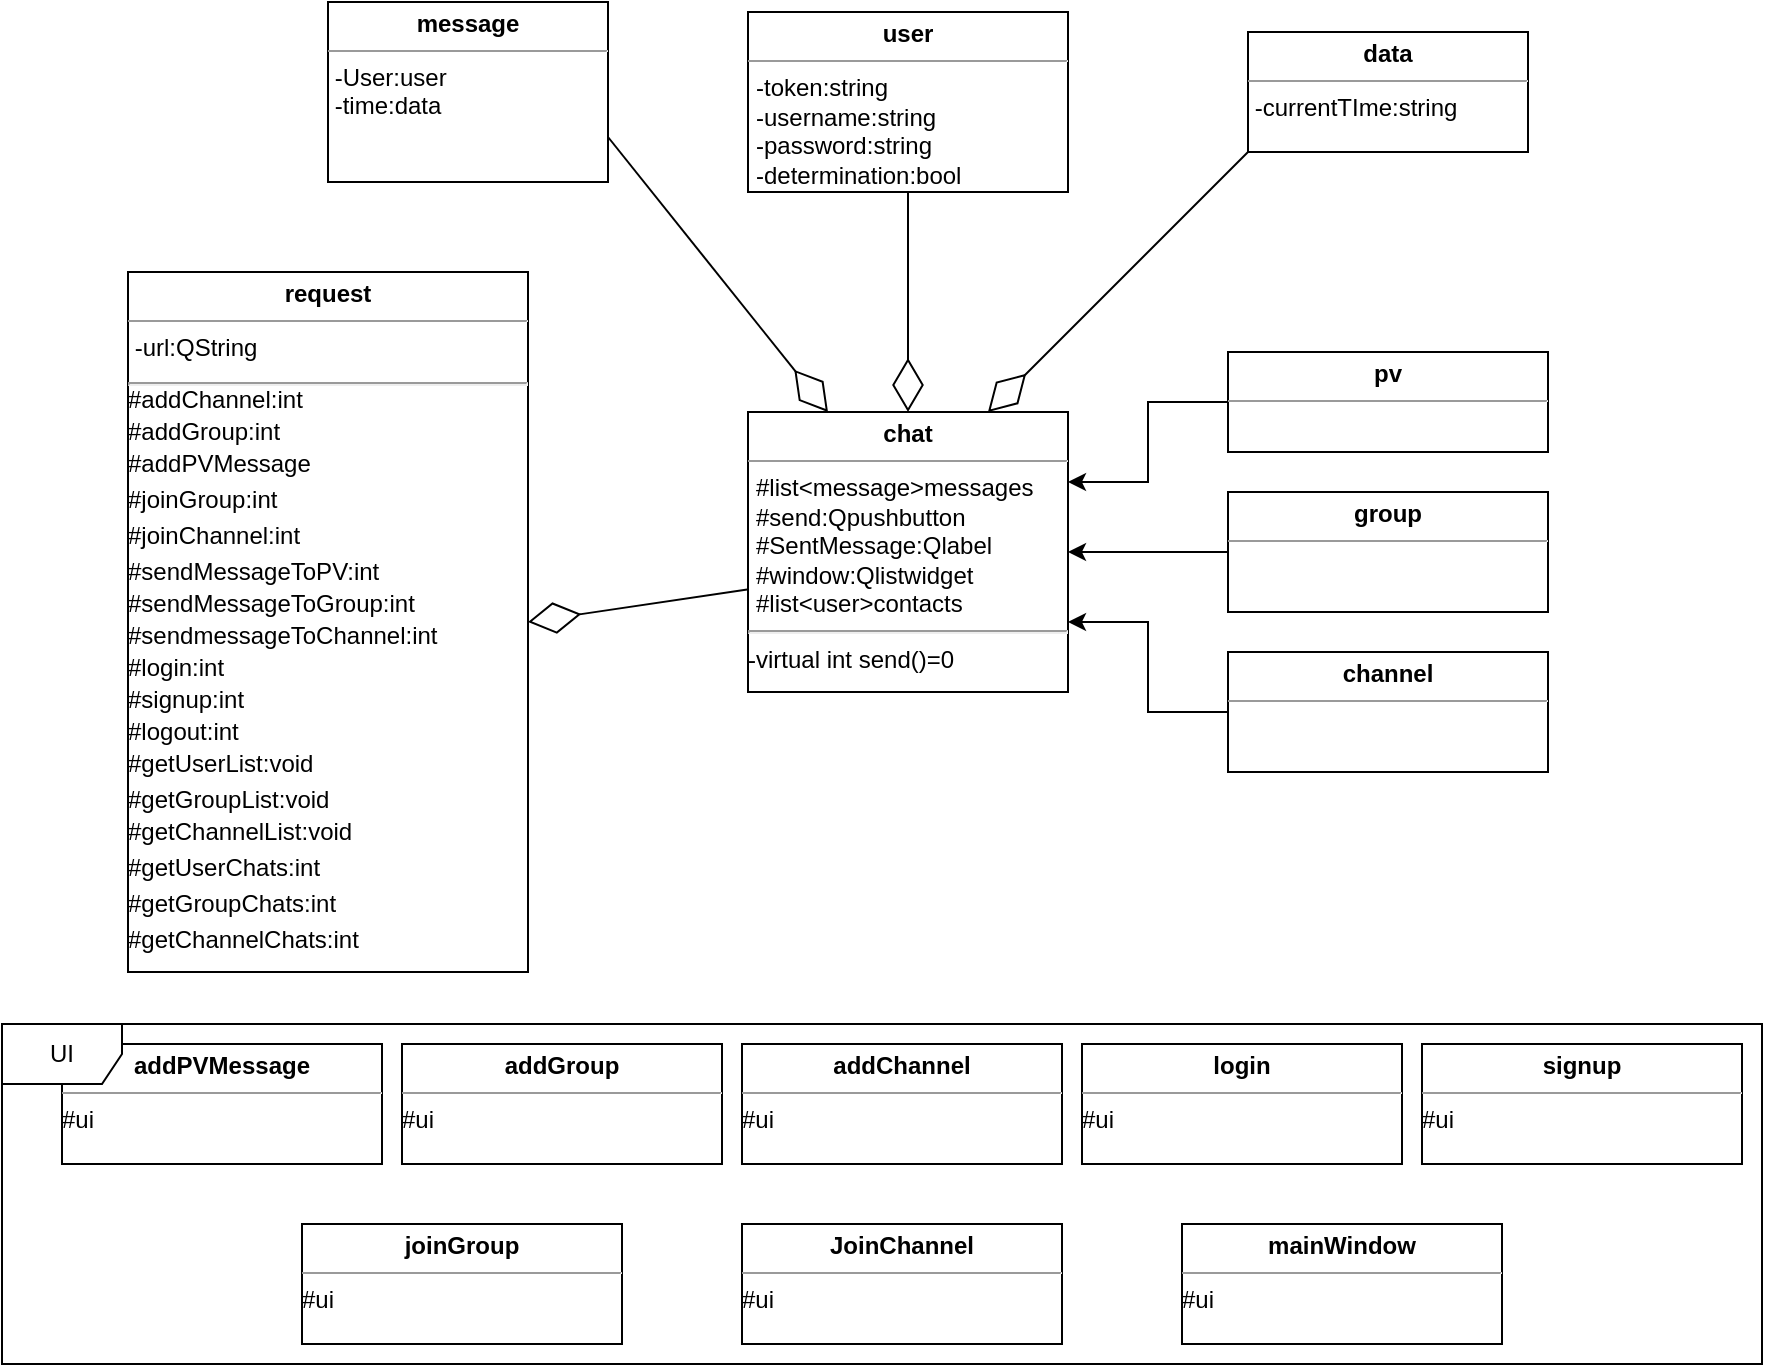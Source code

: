 <mxfile version="21.3.7" type="device">
  <diagram name="Page-1" id="SJeCvy6h_WSLXvL38Tqx">
    <mxGraphModel dx="1139" dy="2225" grid="1" gridSize="10" guides="1" tooltips="1" connect="1" arrows="1" fold="1" page="1" pageScale="1" pageWidth="1200" pageHeight="1600" math="0" shadow="0">
      <root>
        <mxCell id="0" />
        <mxCell id="1" parent="0" />
        <mxCell id="alKndl-wGoJJmIU6Sn7J-1" value="&lt;p style=&quot;margin:0px;margin-top:4px;text-align:center;&quot;&gt;&lt;b&gt;user&lt;/b&gt;&lt;/p&gt;&lt;hr size=&quot;1&quot;&gt;&lt;p style=&quot;margin:0px;margin-left:4px;&quot;&gt;-token:string&lt;/p&gt;&lt;p style=&quot;margin:0px;margin-left:4px;&quot;&gt;-username:string&lt;/p&gt;&lt;p style=&quot;margin:0px;margin-left:4px;&quot;&gt;-password:string&lt;/p&gt;&lt;p style=&quot;margin:0px;margin-left:4px;&quot;&gt;-determination:bool&lt;/p&gt;&lt;hr size=&quot;1&quot;&gt;&lt;p style=&quot;margin:0px;margin-left:4px;&quot;&gt;&lt;br&gt;&lt;/p&gt;" style="verticalAlign=top;align=left;overflow=fill;fontSize=12;fontFamily=Helvetica;html=1;whiteSpace=wrap;" parent="1" vertex="1">
          <mxGeometry x="578" y="-337" width="160" height="90" as="geometry" />
        </mxCell>
        <mxCell id="alKndl-wGoJJmIU6Sn7J-2" value="&lt;p style=&quot;margin:0px;margin-top:4px;text-align:center;&quot;&gt;&lt;b&gt;chat&lt;/b&gt;&lt;/p&gt;&lt;hr size=&quot;1&quot;&gt;&lt;p style=&quot;margin:0px;margin-left:4px;&quot;&gt;#list&amp;lt;message&amp;gt;messages&lt;/p&gt;&lt;p style=&quot;margin:0px;margin-left:4px;&quot;&gt;#send:Qpushbutton&lt;/p&gt;&lt;p style=&quot;margin:0px;margin-left:4px;&quot;&gt;#SentMessage:Qlabel&lt;/p&gt;&lt;p style=&quot;margin:0px;margin-left:4px;&quot;&gt;#window:Qlistwidget&lt;/p&gt;&lt;p style=&quot;margin:0px;margin-left:4px;&quot;&gt;#list&amp;lt;user&amp;gt;contacts&lt;/p&gt;&lt;hr&gt;-virtual int send()=0" style="verticalAlign=top;align=left;overflow=fill;fontSize=12;fontFamily=Helvetica;html=1;whiteSpace=wrap;" parent="1" vertex="1">
          <mxGeometry x="578" y="-137" width="160" height="140" as="geometry" />
        </mxCell>
        <mxCell id="alKndl-wGoJJmIU6Sn7J-4" style="edgeStyle=orthogonalEdgeStyle;rounded=0;orthogonalLoop=1;jettySize=auto;html=1;exitX=0.5;exitY=1;exitDx=0;exitDy=0;" parent="1" source="alKndl-wGoJJmIU6Sn7J-1" target="alKndl-wGoJJmIU6Sn7J-1" edge="1">
          <mxGeometry relative="1" as="geometry" />
        </mxCell>
        <mxCell id="NwBBK1B_L0ezD_ACHHvT-16" style="edgeStyle=orthogonalEdgeStyle;rounded=0;orthogonalLoop=1;jettySize=auto;html=1;exitX=0;exitY=0.5;exitDx=0;exitDy=0;entryX=1;entryY=0.75;entryDx=0;entryDy=0;" edge="1" parent="1" source="alKndl-wGoJJmIU6Sn7J-5" target="alKndl-wGoJJmIU6Sn7J-2">
          <mxGeometry relative="1" as="geometry" />
        </mxCell>
        <mxCell id="alKndl-wGoJJmIU6Sn7J-5" value="&lt;p style=&quot;margin:0px;margin-top:4px;text-align:center;&quot;&gt;&lt;b&gt;channel&lt;/b&gt;&lt;/p&gt;&lt;hr size=&quot;1&quot;&gt;&lt;div style=&quot;height:2px;&quot;&gt;&lt;/div&gt;" style="verticalAlign=top;align=left;overflow=fill;fontSize=12;fontFamily=Helvetica;html=1;whiteSpace=wrap;" parent="1" vertex="1">
          <mxGeometry x="818" y="-17" width="160" height="60" as="geometry" />
        </mxCell>
        <mxCell id="NwBBK1B_L0ezD_ACHHvT-15" style="edgeStyle=orthogonalEdgeStyle;rounded=0;orthogonalLoop=1;jettySize=auto;html=1;exitX=0;exitY=0.5;exitDx=0;exitDy=0;entryX=1;entryY=0.5;entryDx=0;entryDy=0;" edge="1" parent="1" source="alKndl-wGoJJmIU6Sn7J-7" target="alKndl-wGoJJmIU6Sn7J-2">
          <mxGeometry relative="1" as="geometry" />
        </mxCell>
        <mxCell id="alKndl-wGoJJmIU6Sn7J-7" value="&lt;p style=&quot;margin:0px;margin-top:4px;text-align:center;&quot;&gt;&lt;b&gt;group&lt;/b&gt;&lt;/p&gt;&lt;hr size=&quot;1&quot;&gt;&lt;div style=&quot;height:2px;&quot;&gt;&lt;/div&gt;" style="verticalAlign=top;align=left;overflow=fill;fontSize=12;fontFamily=Helvetica;html=1;whiteSpace=wrap;" parent="1" vertex="1">
          <mxGeometry x="818" y="-97" width="160" height="60" as="geometry" />
        </mxCell>
        <mxCell id="NwBBK1B_L0ezD_ACHHvT-14" style="edgeStyle=orthogonalEdgeStyle;rounded=0;orthogonalLoop=1;jettySize=auto;html=1;exitX=0;exitY=0.5;exitDx=0;exitDy=0;entryX=1;entryY=0.25;entryDx=0;entryDy=0;" edge="1" parent="1" source="alKndl-wGoJJmIU6Sn7J-8" target="alKndl-wGoJJmIU6Sn7J-2">
          <mxGeometry relative="1" as="geometry" />
        </mxCell>
        <mxCell id="alKndl-wGoJJmIU6Sn7J-8" value="&lt;p style=&quot;margin:0px;margin-top:4px;text-align:center;&quot;&gt;&lt;b&gt;pv&lt;/b&gt;&lt;/p&gt;&lt;hr size=&quot;1&quot;&gt;&lt;div style=&quot;height:2px;&quot;&gt;&lt;br&gt;&lt;/div&gt;" style="verticalAlign=top;align=left;overflow=fill;fontSize=12;fontFamily=Helvetica;html=1;whiteSpace=wrap;" parent="1" vertex="1">
          <mxGeometry x="818" y="-167" width="160" height="50" as="geometry" />
        </mxCell>
        <mxCell id="alKndl-wGoJJmIU6Sn7J-10" value="&lt;p style=&quot;margin:0px;margin-top:4px;text-align:center;&quot;&gt;&lt;b&gt;message&lt;/b&gt;&lt;/p&gt;&lt;hr size=&quot;1&quot;&gt;&lt;div style=&quot;height:2px;&quot;&gt;&amp;nbsp;-User:user&lt;/div&gt;&lt;div style=&quot;height:2px;&quot;&gt;&lt;br&gt;&lt;/div&gt;&lt;div style=&quot;height:2px;&quot;&gt;&lt;br&gt;&lt;/div&gt;&lt;div style=&quot;height:2px;&quot;&gt;&lt;br&gt;&lt;/div&gt;&lt;div style=&quot;height:2px;&quot;&gt;&lt;br&gt;&lt;/div&gt;&lt;div style=&quot;height:2px;&quot;&gt;&lt;br&gt;&lt;/div&gt;&lt;div style=&quot;height:2px;&quot;&gt;&lt;br&gt;&lt;/div&gt;&lt;div style=&quot;height:2px;&quot;&gt;&amp;nbsp;-time:data&lt;/div&gt;&lt;div style=&quot;height:2px;&quot;&gt;&lt;br&gt;&lt;/div&gt;" style="verticalAlign=top;align=left;overflow=fill;fontSize=12;fontFamily=Helvetica;html=1;whiteSpace=wrap;" parent="1" vertex="1">
          <mxGeometry x="368" y="-342" width="140" height="90" as="geometry" />
        </mxCell>
        <mxCell id="alKndl-wGoJJmIU6Sn7J-12" value="&lt;p style=&quot;margin:0px;margin-top:4px;text-align:center;&quot;&gt;&lt;b&gt;data&lt;/b&gt;&lt;/p&gt;&lt;hr size=&quot;1&quot;&gt;&lt;div style=&quot;height:2px;&quot;&gt;&amp;nbsp;-currentTIme:string&lt;/div&gt;" style="verticalAlign=top;align=left;overflow=fill;fontSize=12;fontFamily=Helvetica;html=1;whiteSpace=wrap;" parent="1" vertex="1">
          <mxGeometry x="828" y="-327" width="140" height="60" as="geometry" />
        </mxCell>
        <mxCell id="NwBBK1B_L0ezD_ACHHvT-1" value="&lt;p style=&quot;margin:0px;margin-top:4px;text-align:center;&quot;&gt;&lt;b&gt;request&lt;/b&gt;&lt;/p&gt;&lt;hr size=&quot;1&quot;&gt;&lt;div style=&quot;height:2px;&quot;&gt;&amp;nbsp;-url:QString&lt;/div&gt;&lt;div style=&quot;height:2px;&quot;&gt;&lt;br&gt;&lt;/div&gt;&lt;div style=&quot;height:2px;&quot;&gt;&lt;br&gt;&lt;/div&gt;&lt;div style=&quot;height:2px;&quot;&gt;&lt;br&gt;&lt;/div&gt;&lt;div style=&quot;height:2px;&quot;&gt;&lt;br&gt;&lt;/div&gt;&lt;div style=&quot;height:2px;&quot;&gt;&lt;br&gt;&lt;/div&gt;&lt;div style=&quot;height:2px;&quot;&gt;&lt;br&gt;&lt;/div&gt;&lt;div style=&quot;height:2px;&quot;&gt;&lt;br&gt;&lt;/div&gt;&lt;div style=&quot;height:2px;&quot;&gt;&lt;br&gt;&lt;/div&gt;&lt;div style=&quot;height:2px;&quot;&gt;&lt;hr&gt;&lt;br&gt;&lt;/div&gt;&lt;div style=&quot;height:2px;&quot;&gt;#addChannel:int&lt;/div&gt;&lt;div style=&quot;height:2px;&quot;&gt;&lt;br&gt;&lt;/div&gt;&lt;div style=&quot;height:2px;&quot;&gt;&lt;br&gt;&lt;/div&gt;&lt;div style=&quot;height:2px;&quot;&gt;&lt;br&gt;&lt;/div&gt;&lt;div style=&quot;height:2px;&quot;&gt;&lt;br&gt;&lt;/div&gt;&lt;div style=&quot;height:2px;&quot;&gt;&lt;br&gt;&lt;/div&gt;&lt;div style=&quot;height:2px;&quot;&gt;&lt;br&gt;&lt;/div&gt;&lt;div style=&quot;height:2px;&quot;&gt;&lt;br&gt;&lt;/div&gt;&lt;div style=&quot;height:2px;&quot;&gt;#addGroup:int&lt;/div&gt;&lt;div style=&quot;height:2px;&quot;&gt;&lt;br&gt;&lt;/div&gt;&lt;div style=&quot;height:2px;&quot;&gt;&lt;br&gt;&lt;/div&gt;&lt;div style=&quot;height:2px;&quot;&gt;&lt;br&gt;&lt;/div&gt;&lt;div style=&quot;height:2px;&quot;&gt;&lt;br&gt;&lt;/div&gt;&lt;div style=&quot;height:2px;&quot;&gt;&lt;br&gt;&lt;/div&gt;&lt;div style=&quot;height:2px;&quot;&gt;&lt;br&gt;&lt;/div&gt;&lt;div style=&quot;height:2px;&quot;&gt;&lt;br&gt;&lt;/div&gt;&lt;div style=&quot;height:2px;&quot;&gt;#addPVMessage&lt;/div&gt;&lt;div style=&quot;height:2px;&quot;&gt;&lt;br&gt;&lt;/div&gt;&lt;div style=&quot;height:2px;&quot;&gt;&lt;br&gt;&lt;/div&gt;&lt;div style=&quot;height:2px;&quot;&gt;&lt;br&gt;&lt;/div&gt;&lt;div style=&quot;height:2px;&quot;&gt;&lt;br&gt;&lt;/div&gt;&lt;div style=&quot;height:2px;&quot;&gt;&lt;br&gt;&lt;/div&gt;&lt;div style=&quot;height:2px;&quot;&gt;&lt;br&gt;&lt;/div&gt;&lt;div style=&quot;height:2px;&quot;&gt;&lt;br&gt;&lt;/div&gt;&lt;div style=&quot;height:2px;&quot;&gt;&lt;br&gt;&lt;/div&gt;&lt;div style=&quot;height:2px;&quot;&gt;#joinGroup:int&lt;/div&gt;&lt;div style=&quot;height:2px;&quot;&gt;&lt;br&gt;&lt;/div&gt;&lt;div style=&quot;height:2px;&quot;&gt;&lt;br&gt;&lt;/div&gt;&lt;div style=&quot;height:2px;&quot;&gt;&lt;br&gt;&lt;/div&gt;&lt;div style=&quot;height:2px;&quot;&gt;&lt;br&gt;&lt;/div&gt;&lt;div style=&quot;height:2px;&quot;&gt;&lt;br&gt;&lt;/div&gt;&lt;div style=&quot;height:2px;&quot;&gt;&lt;br&gt;&lt;/div&gt;&lt;div style=&quot;height:2px;&quot;&gt;&lt;br&gt;&lt;/div&gt;&lt;div style=&quot;height:2px;&quot;&gt;&lt;br&gt;&lt;/div&gt;&lt;div style=&quot;height:2px;&quot;&gt;#joinChannel:int&lt;/div&gt;&lt;div style=&quot;height:2px;&quot;&gt;&lt;br&gt;&lt;/div&gt;&lt;div style=&quot;height:2px;&quot;&gt;&lt;br&gt;&lt;/div&gt;&lt;div style=&quot;height:2px;&quot;&gt;&lt;br&gt;&lt;/div&gt;&lt;div style=&quot;height:2px;&quot;&gt;&lt;br&gt;&lt;/div&gt;&lt;div style=&quot;height:2px;&quot;&gt;&lt;br&gt;&lt;/div&gt;&lt;div style=&quot;height:2px;&quot;&gt;&lt;br&gt;&lt;/div&gt;&lt;div style=&quot;height:2px;&quot;&gt;&lt;br&gt;&lt;/div&gt;&lt;div style=&quot;height:2px;&quot;&gt;&lt;br&gt;&lt;/div&gt;&lt;div style=&quot;height:2px;&quot;&gt;#sendMessageToPV:int&lt;/div&gt;&lt;div style=&quot;height:2px;&quot;&gt;&lt;br&gt;&lt;/div&gt;&lt;div style=&quot;height:2px;&quot;&gt;&lt;br&gt;&lt;/div&gt;&lt;div style=&quot;height:2px;&quot;&gt;&lt;br&gt;&lt;/div&gt;&lt;div style=&quot;height:2px;&quot;&gt;&lt;br&gt;&lt;/div&gt;&lt;div style=&quot;height:2px;&quot;&gt;&lt;br&gt;&lt;/div&gt;&lt;div style=&quot;height:2px;&quot;&gt;&lt;br&gt;&lt;/div&gt;&lt;div style=&quot;height:2px;&quot;&gt;&lt;br&gt;&lt;/div&gt;&lt;div style=&quot;height:2px;&quot;&gt;#sendMessageToGroup:int&lt;/div&gt;&lt;div style=&quot;height:2px;&quot;&gt;&lt;br&gt;&lt;/div&gt;&lt;div style=&quot;height:2px;&quot;&gt;&lt;br&gt;&lt;/div&gt;&lt;div style=&quot;height:2px;&quot;&gt;&lt;br&gt;&lt;/div&gt;&lt;div style=&quot;height:2px;&quot;&gt;&lt;br&gt;&lt;/div&gt;&lt;div style=&quot;height:2px;&quot;&gt;&lt;br&gt;&lt;/div&gt;&lt;div style=&quot;height:2px;&quot;&gt;&lt;br&gt;&lt;/div&gt;&lt;div style=&quot;height:2px;&quot;&gt;&lt;br&gt;&lt;/div&gt;&lt;div style=&quot;height:2px;&quot;&gt;#sendmessageToChannel:int&lt;/div&gt;&lt;div style=&quot;height:2px;&quot;&gt;&lt;br&gt;&lt;/div&gt;&lt;div style=&quot;height:2px;&quot;&gt;&lt;br&gt;&lt;/div&gt;&lt;div style=&quot;height:2px;&quot;&gt;&lt;br&gt;&lt;/div&gt;&lt;div style=&quot;height:2px;&quot;&gt;&lt;br&gt;&lt;/div&gt;&lt;div style=&quot;height:2px;&quot;&gt;&lt;br&gt;&lt;/div&gt;&lt;div style=&quot;height:2px;&quot;&gt;&lt;br&gt;&lt;/div&gt;&lt;div style=&quot;height:2px;&quot;&gt;&lt;br&gt;&lt;/div&gt;&lt;div style=&quot;height:2px;&quot;&gt;#login:int&lt;/div&gt;&lt;div style=&quot;height:2px;&quot;&gt;&lt;br&gt;&lt;/div&gt;&lt;div style=&quot;height:2px;&quot;&gt;&lt;br&gt;&lt;/div&gt;&lt;div style=&quot;height:2px;&quot;&gt;&lt;br&gt;&lt;/div&gt;&lt;div style=&quot;height:2px;&quot;&gt;&lt;br&gt;&lt;/div&gt;&lt;div style=&quot;height:2px;&quot;&gt;&lt;br&gt;&lt;/div&gt;&lt;div style=&quot;height:2px;&quot;&gt;&lt;br&gt;&lt;/div&gt;&lt;div style=&quot;height:2px;&quot;&gt;&lt;br&gt;&lt;/div&gt;&lt;div style=&quot;height:2px;&quot;&gt;#signup:int&lt;/div&gt;&lt;div style=&quot;height:2px;&quot;&gt;&lt;br&gt;&lt;/div&gt;&lt;div style=&quot;height:2px;&quot;&gt;&lt;br&gt;&lt;/div&gt;&lt;div style=&quot;height:2px;&quot;&gt;&lt;br&gt;&lt;/div&gt;&lt;div style=&quot;height:2px;&quot;&gt;&lt;br&gt;&lt;/div&gt;&lt;div style=&quot;height:2px;&quot;&gt;&lt;br&gt;&lt;/div&gt;&lt;div style=&quot;height:2px;&quot;&gt;&lt;br&gt;&lt;/div&gt;&lt;div style=&quot;height:2px;&quot;&gt;&lt;br&gt;&lt;/div&gt;&lt;div style=&quot;height:2px;&quot;&gt;#logout:int&lt;/div&gt;&lt;div style=&quot;height:2px;&quot;&gt;&lt;br&gt;&lt;/div&gt;&lt;div style=&quot;height:2px;&quot;&gt;&lt;br&gt;&lt;/div&gt;&lt;div style=&quot;height:2px;&quot;&gt;&lt;br&gt;&lt;/div&gt;&lt;div style=&quot;height:2px;&quot;&gt;&lt;br&gt;&lt;/div&gt;&lt;div style=&quot;height:2px;&quot;&gt;&lt;br&gt;&lt;/div&gt;&lt;div style=&quot;height:2px;&quot;&gt;&lt;br&gt;&lt;/div&gt;&lt;div style=&quot;height:2px;&quot;&gt;&lt;br&gt;&lt;/div&gt;&lt;div style=&quot;height:2px;&quot;&gt;#getUserList:void&lt;/div&gt;&lt;div style=&quot;height:2px;&quot;&gt;&lt;br&gt;&lt;/div&gt;&lt;div style=&quot;height:2px;&quot;&gt;&lt;br&gt;&lt;/div&gt;&lt;div style=&quot;height:2px;&quot;&gt;&lt;br&gt;&lt;/div&gt;&lt;div style=&quot;height:2px;&quot;&gt;&lt;br&gt;&lt;/div&gt;&lt;div style=&quot;height:2px;&quot;&gt;&lt;br&gt;&lt;/div&gt;&lt;div style=&quot;height:2px;&quot;&gt;&lt;br&gt;&lt;/div&gt;&lt;div style=&quot;height:2px;&quot;&gt;&lt;br&gt;&lt;/div&gt;&lt;div style=&quot;height:2px;&quot;&gt;&lt;br&gt;&lt;/div&gt;&lt;div style=&quot;height:2px;&quot;&gt;#getGroupList:void&lt;/div&gt;&lt;div style=&quot;height:2px;&quot;&gt;&lt;br&gt;&lt;/div&gt;&lt;div style=&quot;height:2px;&quot;&gt;&lt;br&gt;&lt;/div&gt;&lt;div style=&quot;height:2px;&quot;&gt;&lt;br&gt;&lt;/div&gt;&lt;div style=&quot;height:2px;&quot;&gt;&lt;br&gt;&lt;/div&gt;&lt;div style=&quot;height:2px;&quot;&gt;&lt;br&gt;&lt;/div&gt;&lt;div style=&quot;height:2px;&quot;&gt;&lt;br&gt;&lt;/div&gt;&lt;div style=&quot;height:2px;&quot;&gt;&lt;br&gt;&lt;/div&gt;&lt;div style=&quot;height:2px;&quot;&gt;#getChannelList:void&lt;/div&gt;&lt;div style=&quot;height:2px;&quot;&gt;&lt;br&gt;&lt;/div&gt;&lt;div style=&quot;height:2px;&quot;&gt;&lt;br&gt;&lt;/div&gt;&lt;div style=&quot;height:2px;&quot;&gt;&lt;br&gt;&lt;/div&gt;&lt;div style=&quot;height:2px;&quot;&gt;&lt;br&gt;&lt;/div&gt;&lt;div style=&quot;height:2px;&quot;&gt;&lt;br&gt;&lt;/div&gt;&lt;div style=&quot;height:2px;&quot;&gt;&lt;br&gt;&lt;/div&gt;&lt;div style=&quot;height:2px;&quot;&gt;&lt;br&gt;&lt;/div&gt;&lt;div style=&quot;height:2px;&quot;&gt;&lt;br&gt;&lt;/div&gt;&lt;div style=&quot;height:2px;&quot;&gt;#getUserChats:int&lt;/div&gt;&lt;div style=&quot;height:2px;&quot;&gt;&lt;br&gt;&lt;/div&gt;&lt;div style=&quot;height:2px;&quot;&gt;&lt;br&gt;&lt;/div&gt;&lt;div style=&quot;height:2px;&quot;&gt;&lt;br&gt;&lt;/div&gt;&lt;div style=&quot;height:2px;&quot;&gt;&lt;br&gt;&lt;/div&gt;&lt;div style=&quot;height:2px;&quot;&gt;&lt;br&gt;&lt;/div&gt;&lt;div style=&quot;height:2px;&quot;&gt;&lt;br&gt;&lt;/div&gt;&lt;div style=&quot;height:2px;&quot;&gt;&lt;br&gt;&lt;/div&gt;&lt;div style=&quot;height:2px;&quot;&gt;&lt;br&gt;&lt;/div&gt;&lt;div style=&quot;height:2px;&quot;&gt;#getGroupChats:int&lt;/div&gt;&lt;div style=&quot;height:2px;&quot;&gt;&lt;br&gt;&lt;/div&gt;&lt;div style=&quot;height:2px;&quot;&gt;&lt;br&gt;&lt;/div&gt;&lt;div style=&quot;height:2px;&quot;&gt;&lt;br&gt;&lt;/div&gt;&lt;div style=&quot;height:2px;&quot;&gt;&lt;br&gt;&lt;/div&gt;&lt;div style=&quot;height:2px;&quot;&gt;&lt;br&gt;&lt;/div&gt;&lt;div style=&quot;height:2px;&quot;&gt;&lt;br&gt;&lt;/div&gt;&lt;div style=&quot;height:2px;&quot;&gt;&lt;br&gt;&lt;/div&gt;&lt;div style=&quot;height:2px;&quot;&gt;&lt;br&gt;&lt;/div&gt;&lt;div style=&quot;height:2px;&quot;&gt;#getChannelChats:int&lt;/div&gt;" style="verticalAlign=top;align=left;overflow=fill;fontSize=12;fontFamily=Helvetica;html=1;whiteSpace=wrap;" vertex="1" parent="1">
          <mxGeometry x="268" y="-207" width="200" height="350" as="geometry" />
        </mxCell>
        <mxCell id="NwBBK1B_L0ezD_ACHHvT-2" value="&lt;p style=&quot;margin:0px;margin-top:4px;text-align:center;&quot;&gt;&lt;b&gt;addChannel&lt;/b&gt;&lt;/p&gt;&lt;hr size=&quot;1&quot;&gt;&lt;div style=&quot;height:2px;&quot;&gt;#ui&lt;/div&gt;" style="verticalAlign=top;align=left;overflow=fill;fontSize=12;fontFamily=Helvetica;html=1;whiteSpace=wrap;" vertex="1" parent="1">
          <mxGeometry x="575" y="179" width="160" height="60" as="geometry" />
        </mxCell>
        <mxCell id="NwBBK1B_L0ezD_ACHHvT-3" value="&lt;p style=&quot;margin:0px;margin-top:4px;text-align:center;&quot;&gt;&lt;b&gt;addPVMessage&lt;/b&gt;&lt;/p&gt;&lt;hr size=&quot;1&quot;&gt;&lt;div style=&quot;height:2px;&quot;&gt;#ui&lt;/div&gt;" style="verticalAlign=top;align=left;overflow=fill;fontSize=12;fontFamily=Helvetica;html=1;whiteSpace=wrap;" vertex="1" parent="1">
          <mxGeometry x="235" y="179" width="160" height="60" as="geometry" />
        </mxCell>
        <mxCell id="NwBBK1B_L0ezD_ACHHvT-4" value="&lt;p style=&quot;margin:0px;margin-top:4px;text-align:center;&quot;&gt;&lt;b&gt;joinGroup&lt;/b&gt;&lt;/p&gt;&lt;hr size=&quot;1&quot;&gt;&lt;div style=&quot;height:2px;&quot;&gt;#ui&lt;/div&gt;" style="verticalAlign=top;align=left;overflow=fill;fontSize=12;fontFamily=Helvetica;html=1;whiteSpace=wrap;" vertex="1" parent="1">
          <mxGeometry x="355" y="269" width="160" height="60" as="geometry" />
        </mxCell>
        <mxCell id="NwBBK1B_L0ezD_ACHHvT-5" value="&lt;p style=&quot;margin:0px;margin-top:4px;text-align:center;&quot;&gt;&lt;b&gt;JoinChannel&lt;/b&gt;&lt;/p&gt;&lt;hr size=&quot;1&quot;&gt;&lt;div style=&quot;height:2px;&quot;&gt;#ui&lt;/div&gt;" style="verticalAlign=top;align=left;overflow=fill;fontSize=12;fontFamily=Helvetica;html=1;whiteSpace=wrap;" vertex="1" parent="1">
          <mxGeometry x="575" y="269" width="160" height="60" as="geometry" />
        </mxCell>
        <mxCell id="NwBBK1B_L0ezD_ACHHvT-6" value="&lt;p style=&quot;margin:0px;margin-top:4px;text-align:center;&quot;&gt;&lt;b&gt;login&lt;/b&gt;&lt;/p&gt;&lt;hr size=&quot;1&quot;&gt;&lt;div style=&quot;height:2px;&quot;&gt;#ui&lt;/div&gt;" style="verticalAlign=top;align=left;overflow=fill;fontSize=12;fontFamily=Helvetica;html=1;whiteSpace=wrap;" vertex="1" parent="1">
          <mxGeometry x="745" y="179" width="160" height="60" as="geometry" />
        </mxCell>
        <mxCell id="NwBBK1B_L0ezD_ACHHvT-7" value="&lt;p style=&quot;margin:0px;margin-top:4px;text-align:center;&quot;&gt;&lt;b&gt;signup&lt;/b&gt;&lt;/p&gt;&lt;hr size=&quot;1&quot;&gt;&lt;div style=&quot;height:2px;&quot;&gt;#ui&lt;/div&gt;" style="verticalAlign=top;align=left;overflow=fill;fontSize=12;fontFamily=Helvetica;html=1;whiteSpace=wrap;" vertex="1" parent="1">
          <mxGeometry x="915" y="179" width="160" height="60" as="geometry" />
        </mxCell>
        <mxCell id="NwBBK1B_L0ezD_ACHHvT-8" value="&lt;p style=&quot;margin:0px;margin-top:4px;text-align:center;&quot;&gt;&lt;b&gt;addGroup&lt;/b&gt;&lt;/p&gt;&lt;hr size=&quot;1&quot;&gt;&lt;div style=&quot;height:2px;&quot;&gt;#ui&lt;/div&gt;" style="verticalAlign=top;align=left;overflow=fill;fontSize=12;fontFamily=Helvetica;html=1;whiteSpace=wrap;" vertex="1" parent="1">
          <mxGeometry x="405" y="179" width="160" height="60" as="geometry" />
        </mxCell>
        <mxCell id="NwBBK1B_L0ezD_ACHHvT-10" value="&lt;p style=&quot;margin:0px;margin-top:4px;text-align:center;&quot;&gt;&lt;b&gt;mainWindow&lt;/b&gt;&lt;/p&gt;&lt;hr size=&quot;1&quot;&gt;&lt;div style=&quot;height:2px;&quot;&gt;#ui&lt;/div&gt;" style="verticalAlign=top;align=left;overflow=fill;fontSize=12;fontFamily=Helvetica;html=1;whiteSpace=wrap;" vertex="1" parent="1">
          <mxGeometry x="795" y="269" width="160" height="60" as="geometry" />
        </mxCell>
        <mxCell id="NwBBK1B_L0ezD_ACHHvT-17" value="" style="endArrow=diamondThin;endFill=0;endSize=24;html=1;rounded=0;entryX=0.5;entryY=0;entryDx=0;entryDy=0;exitX=0.5;exitY=1;exitDx=0;exitDy=0;" edge="1" parent="1" source="alKndl-wGoJJmIU6Sn7J-1" target="alKndl-wGoJJmIU6Sn7J-2">
          <mxGeometry width="160" relative="1" as="geometry">
            <mxPoint x="578" y="-197" as="sourcePoint" />
            <mxPoint x="738" y="-197" as="targetPoint" />
          </mxGeometry>
        </mxCell>
        <mxCell id="NwBBK1B_L0ezD_ACHHvT-18" value="" style="endArrow=diamondThin;endFill=0;endSize=24;html=1;rounded=0;entryX=0.75;entryY=0;entryDx=0;entryDy=0;exitX=0;exitY=1;exitDx=0;exitDy=0;" edge="1" parent="1" source="alKndl-wGoJJmIU6Sn7J-12" target="alKndl-wGoJJmIU6Sn7J-2">
          <mxGeometry width="160" relative="1" as="geometry">
            <mxPoint x="668" y="-237" as="sourcePoint" />
            <mxPoint x="668" y="-127" as="targetPoint" />
          </mxGeometry>
        </mxCell>
        <mxCell id="NwBBK1B_L0ezD_ACHHvT-19" value="" style="endArrow=diamondThin;endFill=0;endSize=24;html=1;rounded=0;entryX=0.25;entryY=0;entryDx=0;entryDy=0;exitX=1;exitY=0.75;exitDx=0;exitDy=0;" edge="1" parent="1" source="alKndl-wGoJJmIU6Sn7J-10" target="alKndl-wGoJJmIU6Sn7J-2">
          <mxGeometry width="160" relative="1" as="geometry">
            <mxPoint x="678" y="-227" as="sourcePoint" />
            <mxPoint x="678" y="-117" as="targetPoint" />
          </mxGeometry>
        </mxCell>
        <mxCell id="NwBBK1B_L0ezD_ACHHvT-21" value="" style="endArrow=diamondThin;endFill=0;endSize=24;html=1;rounded=0;entryX=1;entryY=0.5;entryDx=0;entryDy=0;exitX=0.003;exitY=0.633;exitDx=0;exitDy=0;exitPerimeter=0;" edge="1" parent="1" source="alKndl-wGoJJmIU6Sn7J-2" target="NwBBK1B_L0ezD_ACHHvT-1">
          <mxGeometry width="160" relative="1" as="geometry">
            <mxPoint x="528" y="-27" as="sourcePoint" />
            <mxPoint x="688" y="-107" as="targetPoint" />
          </mxGeometry>
        </mxCell>
        <mxCell id="NwBBK1B_L0ezD_ACHHvT-22" value="UI" style="shape=umlFrame;whiteSpace=wrap;html=1;pointerEvents=0;" vertex="1" parent="1">
          <mxGeometry x="205" y="169" width="880" height="170" as="geometry" />
        </mxCell>
      </root>
    </mxGraphModel>
  </diagram>
</mxfile>
